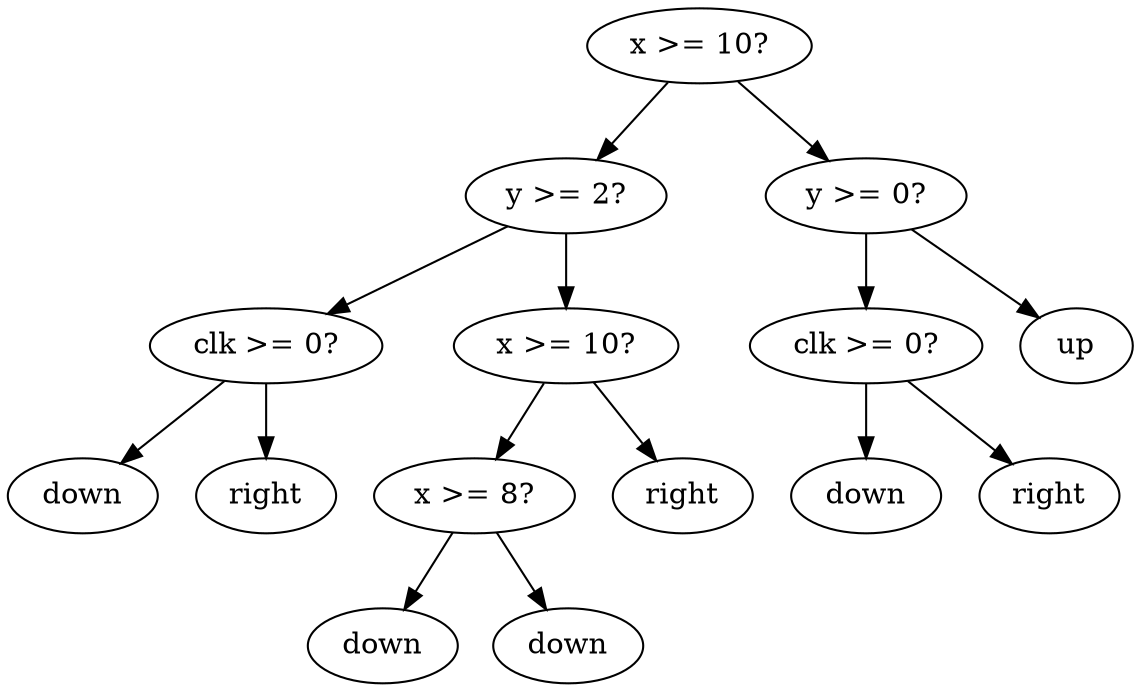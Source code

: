 digraph tree {
    "0x0" [label="x >= 10?"];
    "0x1" [label="y >= 2?"];
    "0x2" [label="clk >= 0?"];
    "0x3" [label="down"];
    "0x4" [label="right"];
    "0x5" [label="x >= 10?"];
    "0x6" [label="x >= 8?"];
    "0x7" [label="down"];
    "0x8" [label="down"];
    "0x9" [label="right"];
    "0xa" [label="y >= 0?"];
    "0xb" [label="clk >= 0?"];
    "0xc" [label="down"];
    "0xd" [label="right"];
    "0xe" [label="up"];
    "0x0" -> "0x1";
    "0x0" -> "0xa";
    "0x1" -> "0x2";
    "0x1" -> "0x5";
    "0x2" -> "0x3";
    "0x2" -> "0x4";
    "0x5" -> "0x6";
    "0x5" -> "0x9";
    "0x6" -> "0x7";
    "0x6" -> "0x8";
    "0xa" -> "0xb";
    "0xa" -> "0xe";
    "0xb" -> "0xc";
    "0xb" -> "0xd";
}

